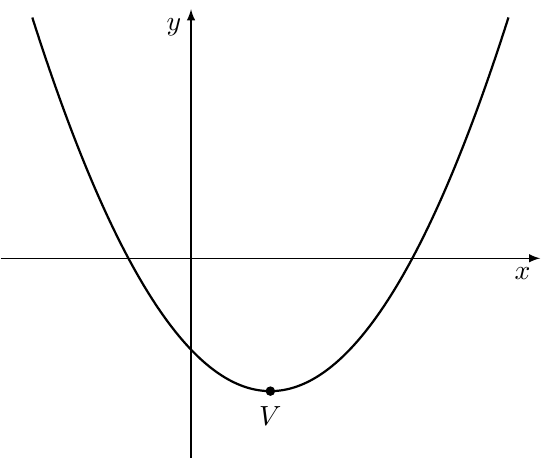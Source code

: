 \documentclass[crop]{standalone}
\usepackage[dvipsnames]{xcolor}
\usepackage{tikz}
\usepackage{pgfplots}
\pgfplotsset{compat=newest}
\usetikzlibrary{shapes.geometric,positioning}
\begin{document}
  \begin{tikzpicture}
    \begin{axis}[%
      unit rescale keep size=false,
      axis x line=center, axis y line=center,
      xlabel={$x$}, ylabel={$y$},
      xlabel style={below left}, ylabel style={below left},
      xmin=-1.2,xmax=2.2,xticklabels=\empty,xtick style={draw=none},
      ymin=-1.2,ymax=1.5,yticklabels=\empty,ytick style={draw=none},
      axis line style={-latex},
    ]%
      \def\XV{0.5}
      \def\YV{-0.8}
      \def\A{1}
      \addplot[mark=none,color=black,thick,samples=1000,%
        domain=-1.5+\XV:1.5+\XV]{\A*(x-\XV)^2+\YV};

      \addplot[mark=*,mark color=black, mark size=1.5pt] coordinates {(\XV,\YV)};
      \node at (axis cs: {\XV},\YV-0.15) {$V$};
    \end{axis}
  \end{tikzpicture}%
\end{document}